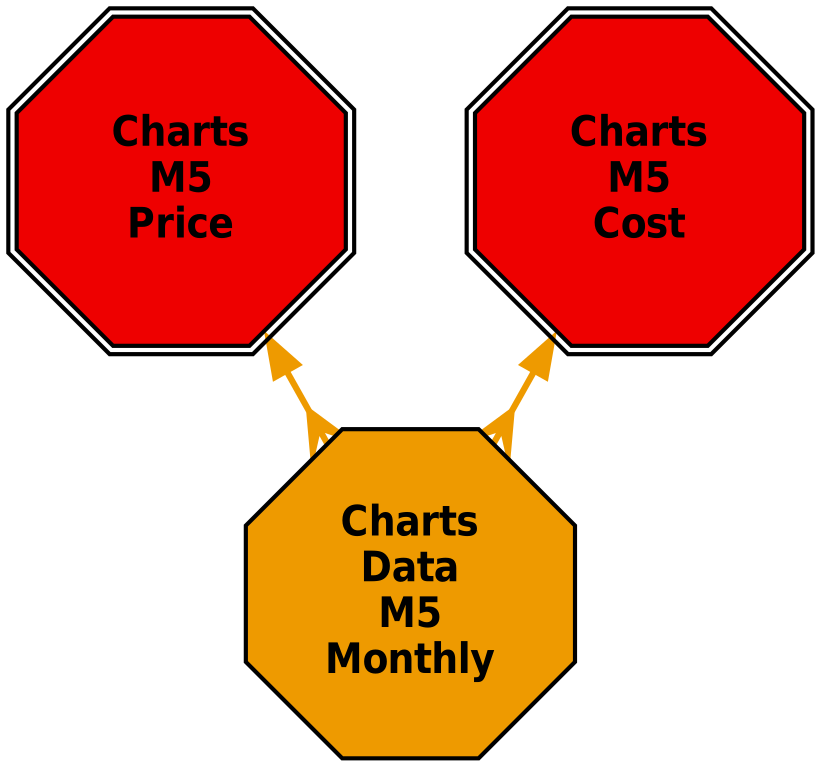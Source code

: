 digraph dependencies {
layers="one:two:three";
outputorder="edgesfirst";
nodesep=0.75;
Charts_M5_Price [layer="two"] [style="filled"] [height="2.2"] [shape="doubleoctagon"] [fontsize="20"] [fillcolor="red2"] [fontname="Helvetica-Narrow-Bold"] [fixedsize="true"] [label="Charts\nM5\nPrice"] [width="2.2"] [penwidth="2"];
Charts_Data_M5_Monthly [layer="two"] [style="filled"] [height="2.2"] [shape="octagon"] [fontsize="20"] [fillcolor="orange2"] [fontname="Helvetica-Narrow-Bold"] [fixedsize="true"] [label="Charts\nData\nM5\nMonthly"] [width="2.2"] [penwidth="2"];
Charts_M5_Cost -> Charts_Data_M5_Monthly [layer="one"] [arrowhead="crow"] [color="orange2"] [arrowsize="1.75"] [dir="both"] [penwidth="3"];
Charts_M5_Price -> Charts_Data_M5_Monthly [layer="one"] [arrowhead="crow"] [color="orange2"] [arrowsize="1.75"] [dir="both"] [penwidth="3"];
Charts_M5_Cost [layer="two"] [style="filled"] [height="2.2"] [shape="doubleoctagon"] [fontsize="20"] [fillcolor="red2"] [fontname="Helvetica-Narrow-Bold"] [fixedsize="true"] [label="Charts\nM5\nCost"] [width="2.2"] [penwidth="2"];
}